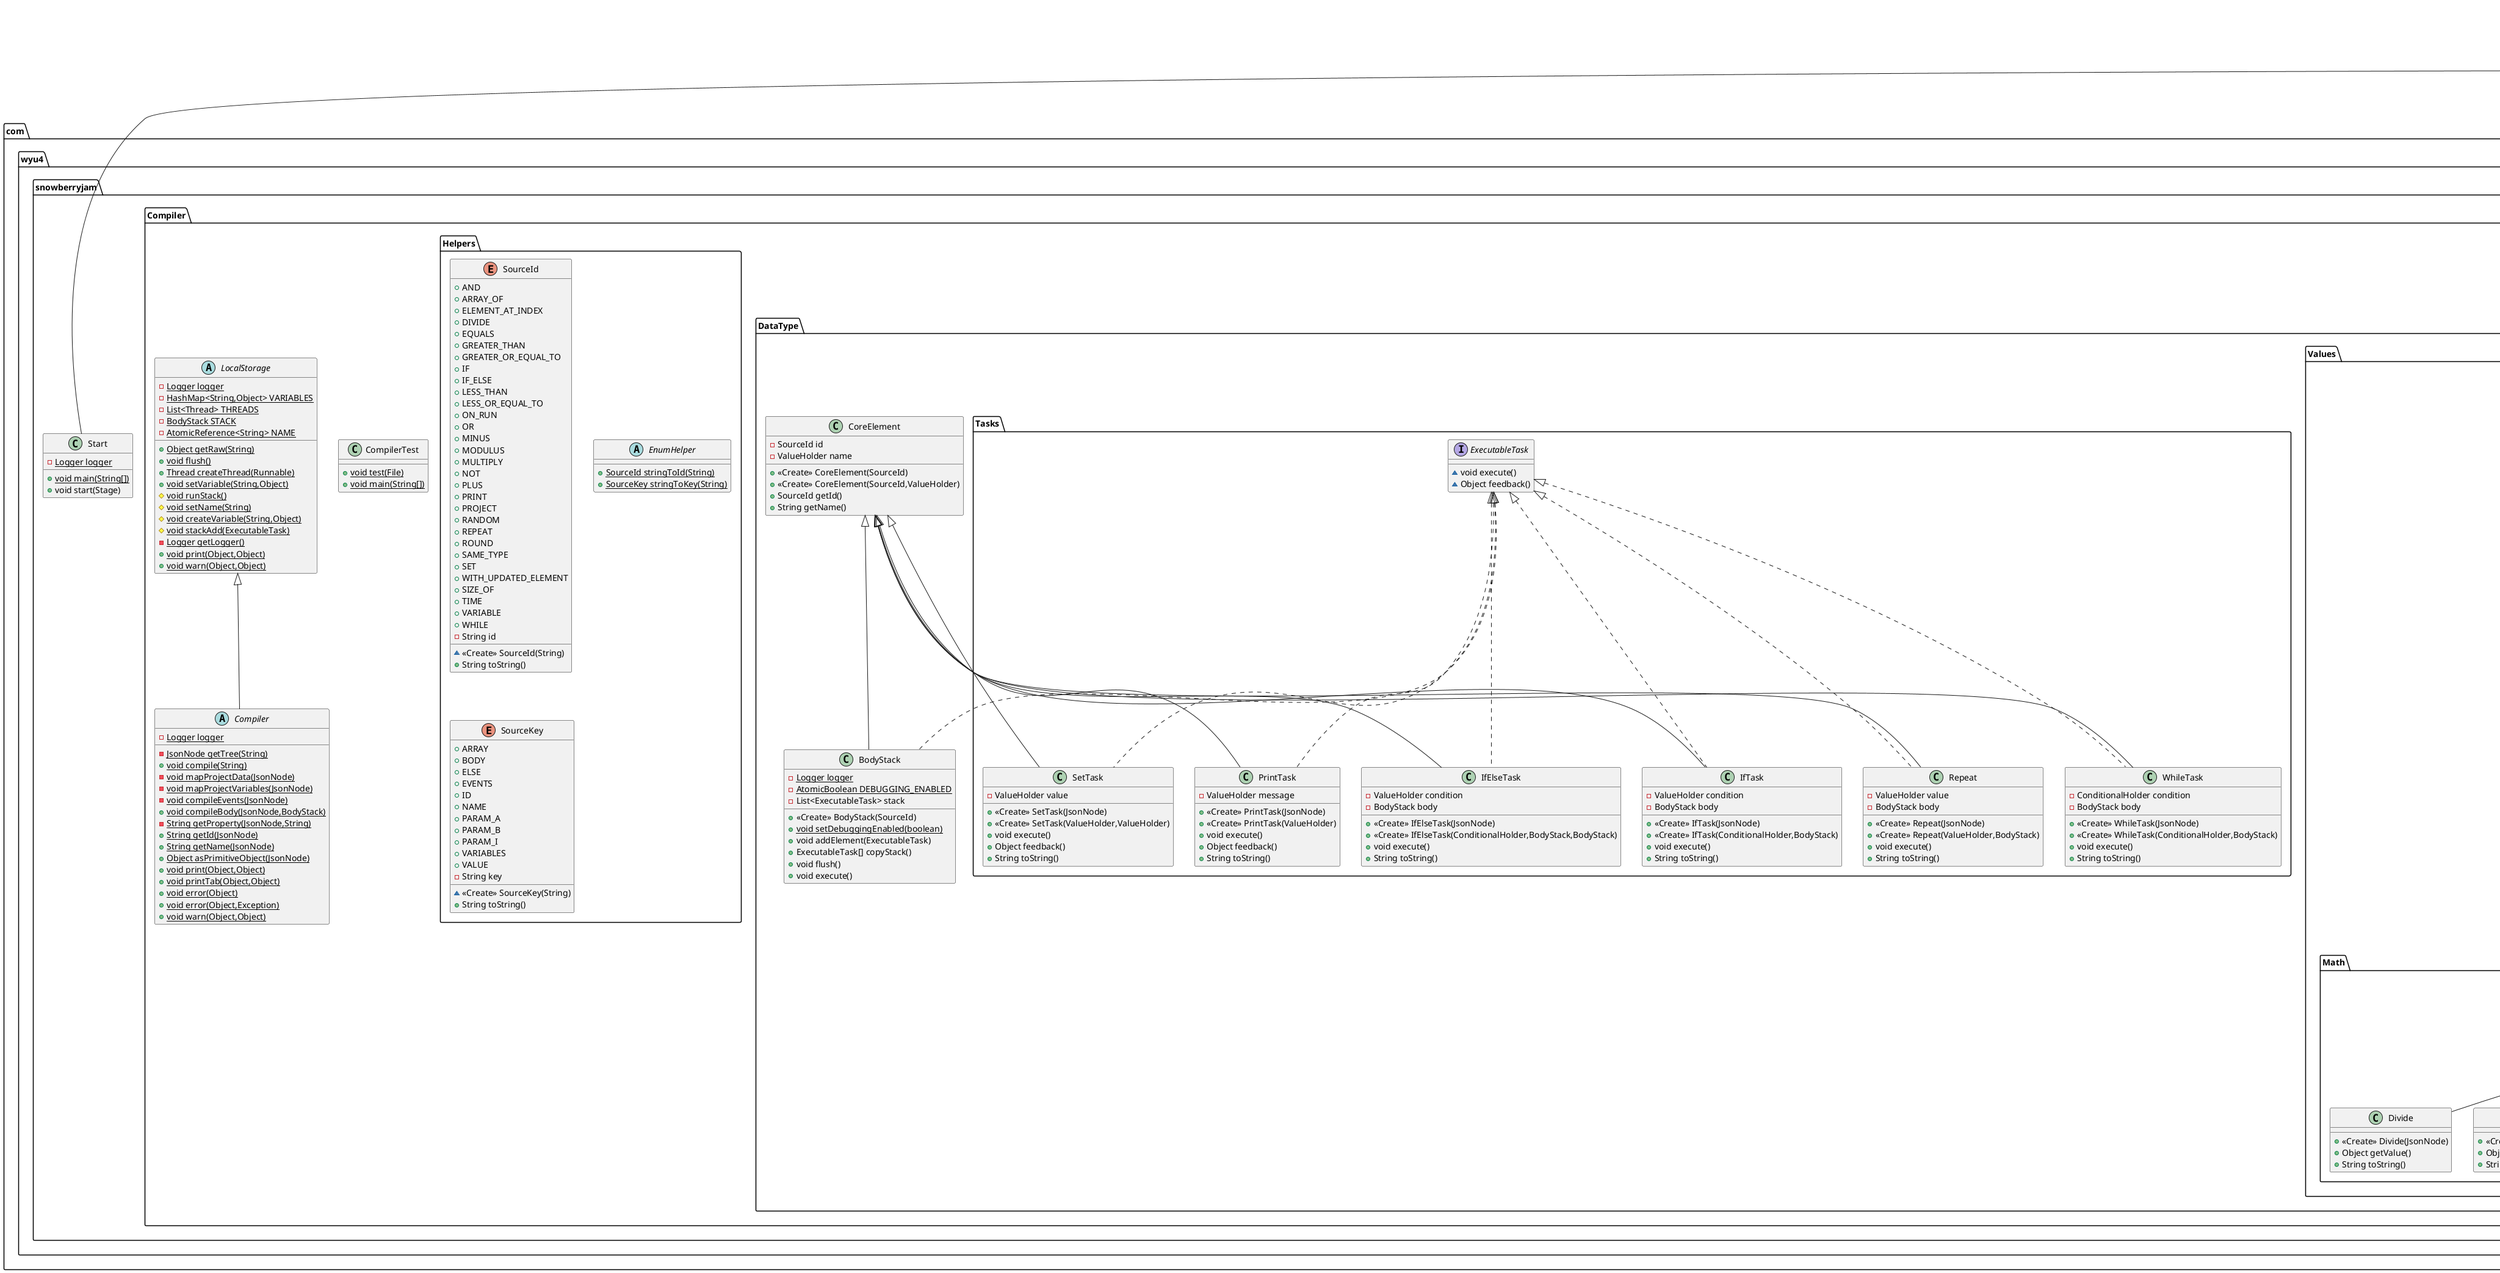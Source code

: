 @startuml
class com.wyu4.snowberryjam.Framework.ViewBuilder {
- {static} Logger logger
- Model model
+ <<Create>> ViewBuilder(Model)
+ Region build()
}


class com.wyu4.snowberryjam.Compiler.DataType.Values.VariableReference {
- String name
+ <<Create>> VariableReference(String)
+ String getName()
+ Object getValue()
+ String toString()
}


class com.wyu4.snowberryjam.Compiler.DataType.Values.Math.Multiply {
+ <<Create>> Multiply(JsonNode)
+ Object getValue()
+ String toString()
}

interface com.wyu4.snowberryjam.Compiler.DataType.Tasks.ExecutableTask {
~ void execute()
~ Object feedback()
}

class com.wyu4.snowberryjam.Compiler.DataType.Tasks.SetTask {
- ValueHolder value
+ <<Create>> SetTask(JsonNode)
+ <<Create>> SetTask(ValueHolder,ValueHolder)
+ void execute()
+ Object feedback()
+ String toString()
}


class com.wyu4.snowberryjam.Compiler.CompilerTest {
+ {static} void test(File)
+ {static} void main(String[])
}

class com.wyu4.snowberryjam.Compiler.DataType.Values.Conversion.SizeOf {
+ <<Create>> SizeOf(JsonNode)
+ Object getValue()
+ Class<?> getType()
}

class com.wyu4.snowberryjam.Compiler.DataType.Values.Array.ArrayHolder {
- ValueHolder i
+ <<Create>> ArrayHolder(JsonNode)
# ValueHolder getI()
# int getValidIndex()
}


class com.wyu4.snowberryjam.Compiler.DataType.Values.Conditional.ConditionalHolder {
+ <<Create>> ConditionalHolder(JsonNode)
+ Boolean getState()
+ boolean bothTypesAre(Class<?>)
+ Object getValue()
+ Class<?> getType()
+ boolean notEmpty()
+ String toString()
}

class com.wyu4.snowberryjam.Compiler.DataType.Values.Conditional.Equals {
+ <<Create>> Equals(JsonNode)
+ Boolean getState()
+ String toString()
}

class com.wyu4.snowberryjam.Framework.Interactor {
- {static} Logger logger
- Model model
+ <<Create>> Interactor(Model)
}


class com.wyu4.snowberryjam.Compiler.DataType.Values.Math.Modulus {
+ <<Create>> Modulus(JsonNode)
+ Object getValue()
+ String toString()
}

enum com.wyu4.snowberryjam.Compiler.Helpers.SourceId {
+  AND
+  ARRAY_OF
+  ELEMENT_AT_INDEX
+  DIVIDE
+  EQUALS
+  GREATER_THAN
+  GREATER_OR_EQUAL_TO
+  IF
+  IF_ELSE
+  LESS_THAN
+  LESS_OR_EQUAL_TO
+  ON_RUN
+  OR
+  MINUS
+  MODULUS
+  MULTIPLY
+  NOT
+  PLUS
+  PRINT
+  PROJECT
+  RANDOM
+  REPEAT
+  ROUND
+  SAME_TYPE
+  SET
+  WITH_UPDATED_ELEMENT
+  SIZE_OF
+  TIME
+  VARIABLE
+  WHILE
- String id
~ <<Create>> SourceId(String)
+ String toString()
}


class com.wyu4.snowberryjam.Compiler.DataType.Values.Conditional.SameType {
+ <<Create>> SameType(JsonNode)
+ Boolean getState()
+ String toString()
}

class com.wyu4.snowberryjam.Compiler.DataType.Tasks.PrintTask {
- ValueHolder message
+ <<Create>> PrintTask(JsonNode)
+ <<Create>> PrintTask(ValueHolder)
+ void execute()
+ Object feedback()
+ String toString()
}


abstract class com.wyu4.snowberryjam.Compiler.Compiler {
- {static} Logger logger
- {static} JsonNode getTree(String)
+ {static} void compile(String)
- {static} void mapProjectData(JsonNode)
- {static} void mapProjectVariables(JsonNode)
- {static} void compileEvents(JsonNode)
+ {static} void compileBody(JsonNode,BodyStack)
- {static} String getProperty(JsonNode,String)
+ {static} String getId(JsonNode)
+ {static} String getName(JsonNode)
+ {static} Object asPrimitiveObject(JsonNode)
+ {static} void print(Object,Object)
+ {static} void printTab(Object,Object)
+ {static} void error(Object)
+ {static} void error(Object,Exception)
+ {static} void warn(Object,Object)
}


class com.wyu4.snowberryjam.Start {
- {static} Logger logger
+ {static} void main(String[])
+ void start(Stage)
}


class com.wyu4.snowberryjam.Compiler.DataType.Values.InteractiveValueHolder {
- ValueHolder a
- ValueHolder b
+ <<Create>> InteractiveValueHolder(JsonNode)
+ <<Create>> InteractiveValueHolder(ValueHolder,ValueHolder)
# ValueHolder getA()
# ValueHolder getB()
}


class com.wyu4.snowberryjam.Framework.Controller {
- Builder<Region> builder
+ <<Create>> Controller()
+ Region getView()
}


class com.wyu4.snowberryjam.Compiler.DataType.Values.Conditional.LessThan {
+ <<Create>> LessThan(JsonNode)
+ Boolean getState()
+ String toString()
}

class com.wyu4.snowberryjam.Compiler.DataType.BodyStack {
- {static} Logger logger
- {static} AtomicBoolean DEBUGGING_ENABLED
- List<ExecutableTask> stack
+ <<Create>> BodyStack(SourceId)
+ {static} void setDebuggingEnabled(boolean)
+ void addElement(ExecutableTask)
+ ExecutableTask[] copyStack()
+ void flush()
+ void execute()
}


class com.wyu4.snowberryjam.Compiler.DataType.Values.Conditional.And {
+ <<Create>> And(JsonNode)
+ Boolean getState()
+ String toString()
}

class com.wyu4.snowberryjam.Compiler.DataType.Tasks.IfElseTask {
- ValueHolder condition
- BodyStack body
+ <<Create>> IfElseTask(JsonNode)
+ <<Create>> IfElseTask(ConditionalHolder,BodyStack,BodyStack)
+ void execute()
+ String toString()
}


class com.wyu4.snowberryjam.Compiler.DataType.Values.BuiltIn.TimeHolder {
+ Object getValue()
+ Class<?> getType()
+ String toString()
}

class com.wyu4.snowberryjam.Compiler.DataType.Values.Conditional.LessOrEqualTo {
+ <<Create>> LessOrEqualTo(JsonNode)
+ Boolean getState()
+ String toString()
}

class com.wyu4.snowberryjam.Compiler.DataType.Values.Math.Plus {
+ <<Create>> Plus(JsonNode)
+ Object getValue()
+ String toString()
}

class com.wyu4.snowberryjam.Compiler.DataType.Tasks.IfTask {
- ValueHolder condition
- BodyStack body
+ <<Create>> IfTask(JsonNode)
+ <<Create>> IfTask(ConditionalHolder,BodyStack)
+ void execute()
+ String toString()
}


class com.wyu4.snowberryjam.Compiler.DataType.Values.Array.WithUpdatedElement {
+ <<Create>> WithUpdatedElement(JsonNode)
+ Object getValue()
+ Class<?> getType()
}

class com.wyu4.snowberryjam.Compiler.DataType.Values.Math.Round {
+ <<Create>> Round(JsonNode)
+ Object getValue()
+ String toString()
}

abstract class com.wyu4.snowberryjam.Compiler.LocalStorage {
- {static} Logger logger
- {static} HashMap<String,Object> VARIABLES
- {static} List<Thread> THREADS
- {static} BodyStack STACK
- {static} AtomicReference<String> NAME
+ {static} Object getRaw(String)
+ {static} void flush()
+ {static} Thread createThread(Runnable)
+ {static} void setVariable(String,Object)
# {static} void runStack()
# {static} void setName(String)
# {static} void createVariable(String,Object)
# {static} void stackAdd(ExecutableTask)
- {static} Logger getLogger()
+ {static} void print(Object,Object)
+ {static} void warn(Object,Object)
}


class com.wyu4.snowberryjam.Compiler.DataType.Tasks.Repeat {
- ValueHolder value
- BodyStack body
+ <<Create>> Repeat(JsonNode)
+ <<Create>> Repeat(ValueHolder,BodyStack)
+ void execute()
+ String toString()
}


class com.wyu4.snowberryjam.Compiler.DataType.Values.BuiltIn.RandomHolder {
+ Object getValue()
+ Class<?> getType()
+ String toString()
}

class com.wyu4.snowberryjam.Compiler.DataType.Values.ValueHolder {
- Object value
+ <<Create>> ValueHolder()
+ <<Create>> ValueHolder(Object)
- {static} boolean isPrimitive(JsonNode)
+ {static} ValueHolder fromNode(JsonNode)
+ Object getValue()
+ Object[] getArray()
+ String getString()
+ Class<?> getType()
+ boolean isType(Class<?>)
+ boolean notEmpty()
+ Double getSize()
+ boolean equals(Object)
+ String toString()
}


class com.wyu4.snowberryjam.Compiler.DataType.Tasks.WhileTask {
- ConditionalHolder condition
- BodyStack body
+ <<Create>> WhileTask(JsonNode)
+ <<Create>> WhileTask(ConditionalHolder,BodyStack)
+ void execute()
+ String toString()
}


class com.wyu4.snowberryjam.Compiler.DataType.CoreElement {
- SourceId id
- ValueHolder name
+ <<Create>> CoreElement(SourceId)
+ <<Create>> CoreElement(SourceId,ValueHolder)
+ SourceId getId()
+ String getName()
}


abstract class com.wyu4.snowberryjam.Compiler.Helpers.EnumHelper {
+ {static} SourceId stringToId(String)
+ {static} SourceKey stringToKey(String)
}

class com.wyu4.snowberryjam.Compiler.DataType.Values.Math.Divide {
+ <<Create>> Divide(JsonNode)
+ Object getValue()
+ String toString()
}

class com.wyu4.snowberryjam.Compiler.DataType.Values.Math.ArithmeticHolder {
+ <<Create>> ArithmeticHolder(JsonNode)
+ Object getValue()
+ boolean notEmpty()
+ String toString()
}

class com.wyu4.snowberryjam.Compiler.DataType.Values.Array.ElementAtIndex {
+ <<Create>> ElementAtIndex(JsonNode)
+ Object getValue()
+ String toString()
}

class com.wyu4.snowberryjam.Framework.Model {
}
enum com.wyu4.snowberryjam.Compiler.Helpers.SourceKey {
+  ARRAY
+  BODY
+  ELSE
+  EVENTS
+  ID
+  NAME
+  PARAM_A
+  PARAM_B
+  PARAM_I
+  VARIABLES
+  VALUE
- String key
~ <<Create>> SourceKey(String)
+ String toString()
}


class com.wyu4.snowberryjam.Compiler.DataType.Values.Math.Minus {
+ <<Create>> Minus(JsonNode)
+ Object getValue()
+ String toString()
}

class com.wyu4.snowberryjam.Compiler.DataType.Values.Conditional.Not {
+ <<Create>> Not(JsonNode)
+ Object getValue()
+ String toString()
}

class com.wyu4.snowberryjam.Compiler.DataType.Values.Conditional.Or {
+ <<Create>> Or(JsonNode)
+ Boolean getState()
+ String toString()
}

class com.wyu4.snowberryjam.Compiler.DataType.Values.Conversion.ArrayOf {
+ <<Create>> ArrayOf(JsonNode)
+ Object getValue()
+ Class<?> getType()
}

class com.wyu4.snowberryjam.Compiler.DataType.Values.Conditional.GreaterThan {
+ <<Create>> GreaterThan(JsonNode)
+ Boolean getState()
+ String toString()
}

class com.wyu4.snowberryjam.Compiler.DataType.Values.Conditional.GreaterOrEqualTo {
+ <<Create>> GreaterOrEqualTo(JsonNode)
+ Boolean getState()
+ String toString()
}



javafx.util.Builder <|.. com.wyu4.snowberryjam.Framework.ViewBuilder
com.wyu4.snowberryjam.Compiler.DataType.Values.ValueHolder <|-- com.wyu4.snowberryjam.Compiler.DataType.Values.VariableReference
com.wyu4.snowberryjam.Compiler.DataType.Values.Math.ArithmeticHolder <|-- com.wyu4.snowberryjam.Compiler.DataType.Values.Math.Multiply
com.wyu4.snowberryjam.Compiler.DataType.Tasks.ExecutableTask <|.. com.wyu4.snowberryjam.Compiler.DataType.Tasks.SetTask
com.wyu4.snowberryjam.Compiler.DataType.CoreElement <|-- com.wyu4.snowberryjam.Compiler.DataType.Tasks.SetTask
com.wyu4.snowberryjam.Compiler.DataType.Values.InteractiveValueHolder <|-- com.wyu4.snowberryjam.Compiler.DataType.Values.Conversion.SizeOf
com.wyu4.snowberryjam.Compiler.DataType.Values.InteractiveValueHolder <|-- com.wyu4.snowberryjam.Compiler.DataType.Values.Array.ArrayHolder
com.wyu4.snowberryjam.Compiler.DataType.Values.InteractiveValueHolder <|-- com.wyu4.snowberryjam.Compiler.DataType.Values.Conditional.ConditionalHolder
com.wyu4.snowberryjam.Compiler.DataType.Values.Conditional.ConditionalHolder <|-- com.wyu4.snowberryjam.Compiler.DataType.Values.Conditional.Equals
com.wyu4.snowberryjam.Compiler.DataType.Values.Math.ArithmeticHolder <|-- com.wyu4.snowberryjam.Compiler.DataType.Values.Math.Modulus
com.wyu4.snowberryjam.Compiler.DataType.Values.Conditional.ConditionalHolder <|-- com.wyu4.snowberryjam.Compiler.DataType.Values.Conditional.SameType
com.wyu4.snowberryjam.Compiler.DataType.Tasks.ExecutableTask <|.. com.wyu4.snowberryjam.Compiler.DataType.Tasks.PrintTask
com.wyu4.snowberryjam.Compiler.DataType.CoreElement <|-- com.wyu4.snowberryjam.Compiler.DataType.Tasks.PrintTask
com.wyu4.snowberryjam.Compiler.LocalStorage <|-- com.wyu4.snowberryjam.Compiler.Compiler
javafx.application.Application <|-- com.wyu4.snowberryjam.Start
com.wyu4.snowberryjam.Compiler.DataType.Values.ValueHolder <|-- com.wyu4.snowberryjam.Compiler.DataType.Values.InteractiveValueHolder
com.wyu4.snowberryjam.Compiler.DataType.Values.Conditional.ConditionalHolder <|-- com.wyu4.snowberryjam.Compiler.DataType.Values.Conditional.LessThan
com.wyu4.snowberryjam.Compiler.DataType.Tasks.ExecutableTask <|.. com.wyu4.snowberryjam.Compiler.DataType.BodyStack
com.wyu4.snowberryjam.Compiler.DataType.CoreElement <|-- com.wyu4.snowberryjam.Compiler.DataType.BodyStack
com.wyu4.snowberryjam.Compiler.DataType.Values.Conditional.ConditionalHolder <|-- com.wyu4.snowberryjam.Compiler.DataType.Values.Conditional.And
com.wyu4.snowberryjam.Compiler.DataType.Tasks.ExecutableTask <|.. com.wyu4.snowberryjam.Compiler.DataType.Tasks.IfElseTask
com.wyu4.snowberryjam.Compiler.DataType.CoreElement <|-- com.wyu4.snowberryjam.Compiler.DataType.Tasks.IfElseTask
com.wyu4.snowberryjam.Compiler.DataType.Values.ValueHolder <|-- com.wyu4.snowberryjam.Compiler.DataType.Values.BuiltIn.TimeHolder
com.wyu4.snowberryjam.Compiler.DataType.Values.Conditional.ConditionalHolder <|-- com.wyu4.snowberryjam.Compiler.DataType.Values.Conditional.LessOrEqualTo
com.wyu4.snowberryjam.Compiler.DataType.Values.Math.ArithmeticHolder <|-- com.wyu4.snowberryjam.Compiler.DataType.Values.Math.Plus
com.wyu4.snowberryjam.Compiler.DataType.Tasks.ExecutableTask <|.. com.wyu4.snowberryjam.Compiler.DataType.Tasks.IfTask
com.wyu4.snowberryjam.Compiler.DataType.CoreElement <|-- com.wyu4.snowberryjam.Compiler.DataType.Tasks.IfTask
com.wyu4.snowberryjam.Compiler.DataType.Values.Array.ArrayHolder <|-- com.wyu4.snowberryjam.Compiler.DataType.Values.Array.WithUpdatedElement
com.wyu4.snowberryjam.Compiler.DataType.Values.Math.ArithmeticHolder <|-- com.wyu4.snowberryjam.Compiler.DataType.Values.Math.Round
com.wyu4.snowberryjam.Compiler.DataType.Tasks.ExecutableTask <|.. com.wyu4.snowberryjam.Compiler.DataType.Tasks.Repeat
com.wyu4.snowberryjam.Compiler.DataType.CoreElement <|-- com.wyu4.snowberryjam.Compiler.DataType.Tasks.Repeat
com.wyu4.snowberryjam.Compiler.DataType.Values.ValueHolder <|-- com.wyu4.snowberryjam.Compiler.DataType.Values.BuiltIn.RandomHolder
com.wyu4.snowberryjam.Compiler.DataType.Tasks.ExecutableTask <|.. com.wyu4.snowberryjam.Compiler.DataType.Tasks.WhileTask
com.wyu4.snowberryjam.Compiler.DataType.CoreElement <|-- com.wyu4.snowberryjam.Compiler.DataType.Tasks.WhileTask
com.wyu4.snowberryjam.Compiler.DataType.Values.Math.ArithmeticHolder <|-- com.wyu4.snowberryjam.Compiler.DataType.Values.Math.Divide
com.wyu4.snowberryjam.Compiler.DataType.Values.InteractiveValueHolder <|-- com.wyu4.snowberryjam.Compiler.DataType.Values.Math.ArithmeticHolder
com.wyu4.snowberryjam.Compiler.DataType.Values.Array.ArrayHolder <|-- com.wyu4.snowberryjam.Compiler.DataType.Values.Array.ElementAtIndex
com.wyu4.snowberryjam.Compiler.DataType.Values.Math.ArithmeticHolder <|-- com.wyu4.snowberryjam.Compiler.DataType.Values.Math.Minus
com.wyu4.snowberryjam.Compiler.DataType.Values.Conditional.ConditionalHolder <|-- com.wyu4.snowberryjam.Compiler.DataType.Values.Conditional.Not
com.wyu4.snowberryjam.Compiler.DataType.Values.Conditional.ConditionalHolder <|-- com.wyu4.snowberryjam.Compiler.DataType.Values.Conditional.Or
com.wyu4.snowberryjam.Compiler.DataType.Values.InteractiveValueHolder <|-- com.wyu4.snowberryjam.Compiler.DataType.Values.Conversion.ArrayOf
com.wyu4.snowberryjam.Compiler.DataType.Values.Conditional.ConditionalHolder <|-- com.wyu4.snowberryjam.Compiler.DataType.Values.Conditional.GreaterThan
com.wyu4.snowberryjam.Compiler.DataType.Values.Conditional.ConditionalHolder <|-- com.wyu4.snowberryjam.Compiler.DataType.Values.Conditional.GreaterOrEqualTo
@enduml